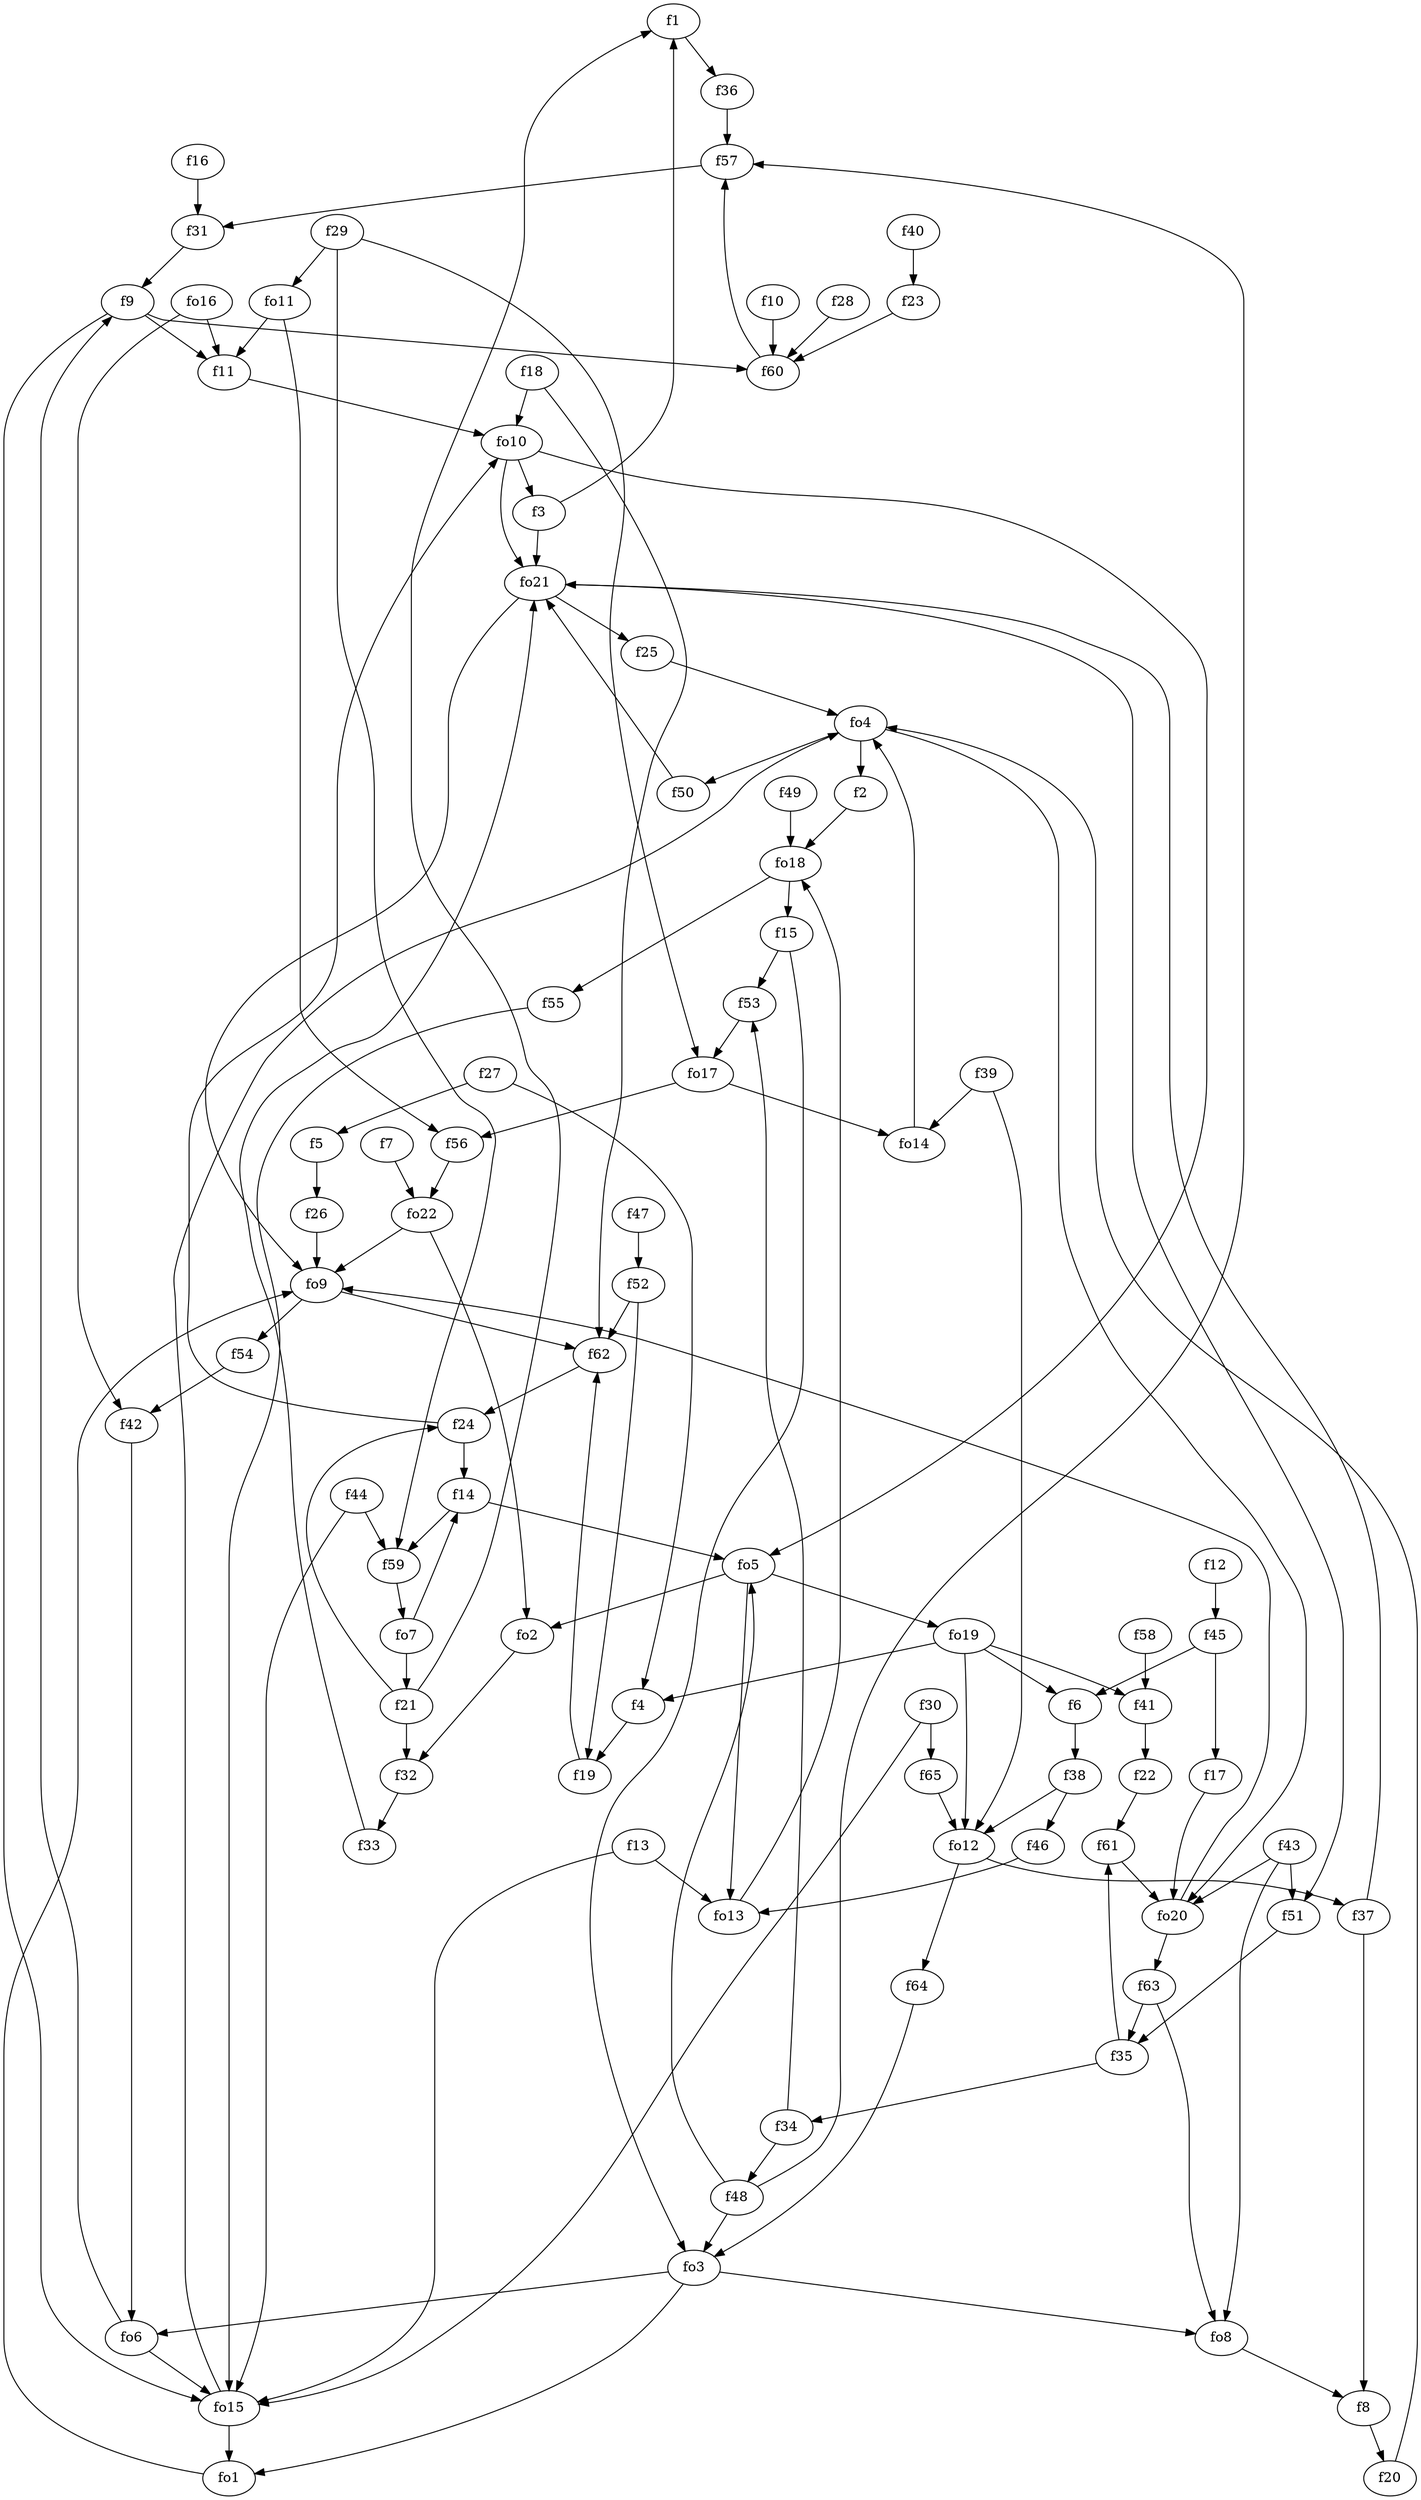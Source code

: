 strict digraph  {
f1;
f2;
f3;
f4;
f5;
f6;
f7;
f8;
f9;
f10;
f11;
f12;
f13;
f14;
f15;
f16;
f17;
f18;
f19;
f20;
f21;
f22;
f23;
f24;
f25;
f26;
f27;
f28;
f29;
f30;
f31;
f32;
f33;
f34;
f35;
f36;
f37;
f38;
f39;
f40;
f41;
f42;
f43;
f44;
f45;
f46;
f47;
f48;
f49;
f50;
f51;
f52;
f53;
f54;
f55;
f56;
f57;
f58;
f59;
f60;
f61;
f62;
f63;
f64;
f65;
fo1;
fo2;
fo3;
fo4;
fo5;
fo6;
fo7;
fo8;
fo9;
fo10;
fo11;
fo12;
fo13;
fo14;
fo15;
fo16;
fo17;
fo18;
fo19;
fo20;
fo21;
fo22;
f1 -> f36  [weight=2];
f2 -> fo18  [weight=2];
f3 -> f1  [weight=2];
f3 -> fo21  [weight=2];
f4 -> f19  [weight=2];
f5 -> f26  [weight=2];
f6 -> f38  [weight=2];
f7 -> fo22  [weight=2];
f8 -> f20  [weight=2];
f9 -> f60  [weight=2];
f9 -> fo15  [weight=2];
f9 -> f11  [weight=2];
f10 -> f60  [weight=2];
f11 -> fo10  [weight=2];
f12 -> f45  [weight=2];
f13 -> fo13  [weight=2];
f13 -> fo15  [weight=2];
f14 -> f59  [weight=2];
f14 -> fo5  [weight=2];
f15 -> f53  [weight=2];
f15 -> fo3  [weight=2];
f16 -> f31  [weight=2];
f17 -> fo20  [weight=2];
f18 -> f62  [weight=2];
f18 -> fo10  [weight=2];
f19 -> f62  [weight=2];
f20 -> fo4  [weight=2];
f21 -> f1  [weight=2];
f21 -> f24  [weight=2];
f21 -> f32  [weight=2];
f22 -> f61  [weight=2];
f23 -> f60  [weight=2];
f24 -> fo10  [weight=2];
f24 -> f14  [weight=2];
f25 -> fo4  [weight=2];
f26 -> fo9  [weight=2];
f27 -> f4  [weight=2];
f27 -> f5  [weight=2];
f28 -> f60  [weight=2];
f29 -> f59  [weight=2];
f29 -> fo17  [weight=2];
f29 -> fo11  [weight=2];
f30 -> f65  [weight=2];
f30 -> fo15  [weight=2];
f31 -> f9  [weight=2];
f32 -> f33  [weight=2];
f33 -> fo21  [weight=2];
f34 -> f48  [weight=2];
f34 -> f53  [weight=2];
f35 -> f61  [weight=2];
f35 -> f34  [weight=2];
f36 -> f57  [weight=2];
f37 -> fo21  [weight=2];
f37 -> f8  [weight=2];
f38 -> f46  [weight=2];
f38 -> fo12  [weight=2];
f39 -> fo14  [weight=2];
f39 -> fo12  [weight=2];
f40 -> f23  [weight=2];
f41 -> f22  [weight=2];
f42 -> fo6  [weight=2];
f43 -> fo20  [weight=2];
f43 -> fo8  [weight=2];
f43 -> f51  [weight=2];
f44 -> fo15  [weight=2];
f44 -> f59  [weight=2];
f45 -> f17  [weight=2];
f45 -> f6  [weight=2];
f46 -> fo13  [weight=2];
f47 -> f52  [weight=2];
f48 -> fo5  [weight=2];
f48 -> fo3  [weight=2];
f48 -> f57  [weight=2];
f49 -> fo18  [weight=2];
f50 -> fo21  [weight=2];
f51 -> f35  [weight=2];
f52 -> f62  [weight=2];
f52 -> f19  [weight=2];
f53 -> fo17  [weight=2];
f54 -> f42  [weight=2];
f55 -> fo15  [weight=2];
f56 -> fo22  [weight=2];
f57 -> f31  [weight=2];
f58 -> f41  [weight=2];
f59 -> fo7  [weight=2];
f60 -> f57  [weight=2];
f61 -> fo20  [weight=2];
f62 -> f24  [weight=2];
f63 -> f35  [weight=2];
f63 -> fo8  [weight=2];
f64 -> fo3  [weight=2];
f65 -> fo12  [weight=2];
fo1 -> fo9  [weight=2];
fo2 -> f32  [weight=2];
fo3 -> fo1  [weight=2];
fo3 -> fo8  [weight=2];
fo3 -> fo6  [weight=2];
fo4 -> f50  [weight=2];
fo4 -> f2  [weight=2];
fo4 -> fo20  [weight=2];
fo5 -> fo2  [weight=2];
fo5 -> fo19  [weight=2];
fo5 -> fo13  [weight=2];
fo6 -> f9  [weight=2];
fo6 -> fo15  [weight=2];
fo7 -> f14  [weight=2];
fo7 -> f21  [weight=2];
fo8 -> f8  [weight=2];
fo9 -> f62  [weight=2];
fo9 -> f54  [weight=2];
fo10 -> fo21  [weight=2];
fo10 -> f3  [weight=2];
fo10 -> fo5  [weight=2];
fo11 -> f56  [weight=2];
fo11 -> f11  [weight=2];
fo12 -> f64  [weight=2];
fo12 -> f37  [weight=2];
fo13 -> fo18  [weight=2];
fo14 -> fo4  [weight=2];
fo15 -> fo4  [weight=2];
fo15 -> fo1  [weight=2];
fo16 -> f42  [weight=2];
fo16 -> f11  [weight=2];
fo17 -> fo14  [weight=2];
fo17 -> f56  [weight=2];
fo18 -> f55  [weight=2];
fo18 -> f15  [weight=2];
fo19 -> fo12  [weight=2];
fo19 -> f41  [weight=2];
fo19 -> f4  [weight=2];
fo19 -> f6  [weight=2];
fo20 -> fo9  [weight=2];
fo20 -> f63  [weight=2];
fo21 -> fo9  [weight=2];
fo21 -> f25  [weight=2];
fo21 -> f51  [weight=2];
fo22 -> fo2  [weight=2];
fo22 -> fo9  [weight=2];
}
